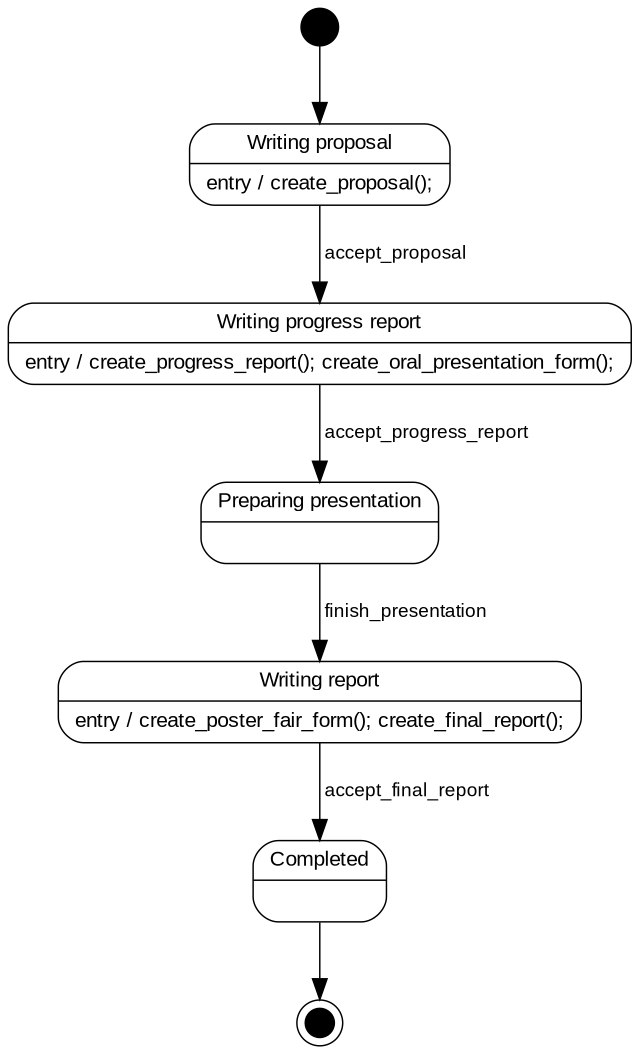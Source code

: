 digraph statechart {
	graph [bb="0,0,298,500",
		rankdir=TB
	];
	node [fontname=Arial,
		fontsize=10,
		label="\N",
		penwidth=0.7,
		shape=Mrecord
	];
	edge [dir=forward,
		fontname=Arial,
		fontsize=9,
		penwidth=0.7
	];
	writing_proposal	 [height=0.54167,
		label="{Writing proposal|entry / create_proposal();}",
		pos="149,424",
		width=1.7292];
	writing_progress_report	 [height=0.54167,
		label="{Writing progress report|entry / create_progress_report(); create_oral_presentation_form();}",
		pos="149,338",
		width=4.1458];
	writing_proposal -> writing_progress_report	 [label=" accept_proposal  ",
		lp="187,381",
		pos="e,149,357.19 149,404.77 149,393.88 149,379.79 149,367.46"];
	"83d19610-bcca-48a2-be42-f6c87cdbbcdd"	 [color=black,
		fillcolor=black,
		fixedsize=true,
		height=0.25,
		label="",
		pos="149,491",
		shape=circle,
		style=filled,
		width=0.25];
	"83d19610-bcca-48a2-be42-f6c87cdbbcdd" -> writing_proposal	 [pos="e,149,443.24 149,481.77 149,474.54 149,463.6 149,453.24"];
	preparing_oral_presentation	 [height=0.54167,
		label="{Preparing presentation|}",
		pos="149,252",
		width=1.5833];
	writing_progress_report -> preparing_oral_presentation	 [label=" accept_progress_report  ",
		lp="202,295",
		pos="e,149,271.19 149,318.77 149,307.88 149,293.79 149,281.46"];
	pending_completion	 [height=0.54167,
		label="{Writing report|entry / create_poster_fair_form(); create_final_report();}",
		pos="149,166",
		width=3.4514];
	preparing_oral_presentation -> pending_completion	 [label=" finish_presentation  ",
		lp="192.5,209",
		pos="e,149,185.19 149,232.77 149,221.88 149,207.79 149,195.46"];
	completed	 [height=0.54167,
		label="{Completed|}",
		pos="149,80",
		width=0.86806];
	pending_completion -> completed	 [label=" accept_final_report  ",
		lp="192,123",
		pos="e,149,99.191 149,146.77 149,135.88 149,121.79 149,109.46"];
	"90cb520f-efaf-4af6-a204-e082a1fca72c"	 [color=black,
		fillcolor=black,
		fixedsize=true,
		height=0.20,
		label="",
		pos="149,11",
		shape=doublecircle,
		style=filled,
		width=0.20];
	completed -> "90cb520f-efaf-4af6-a204-e082a1fca72c"	 [pos="e,149,22.176 149,60.692 149,51.877 149,41.283 149,32.23"];
}
